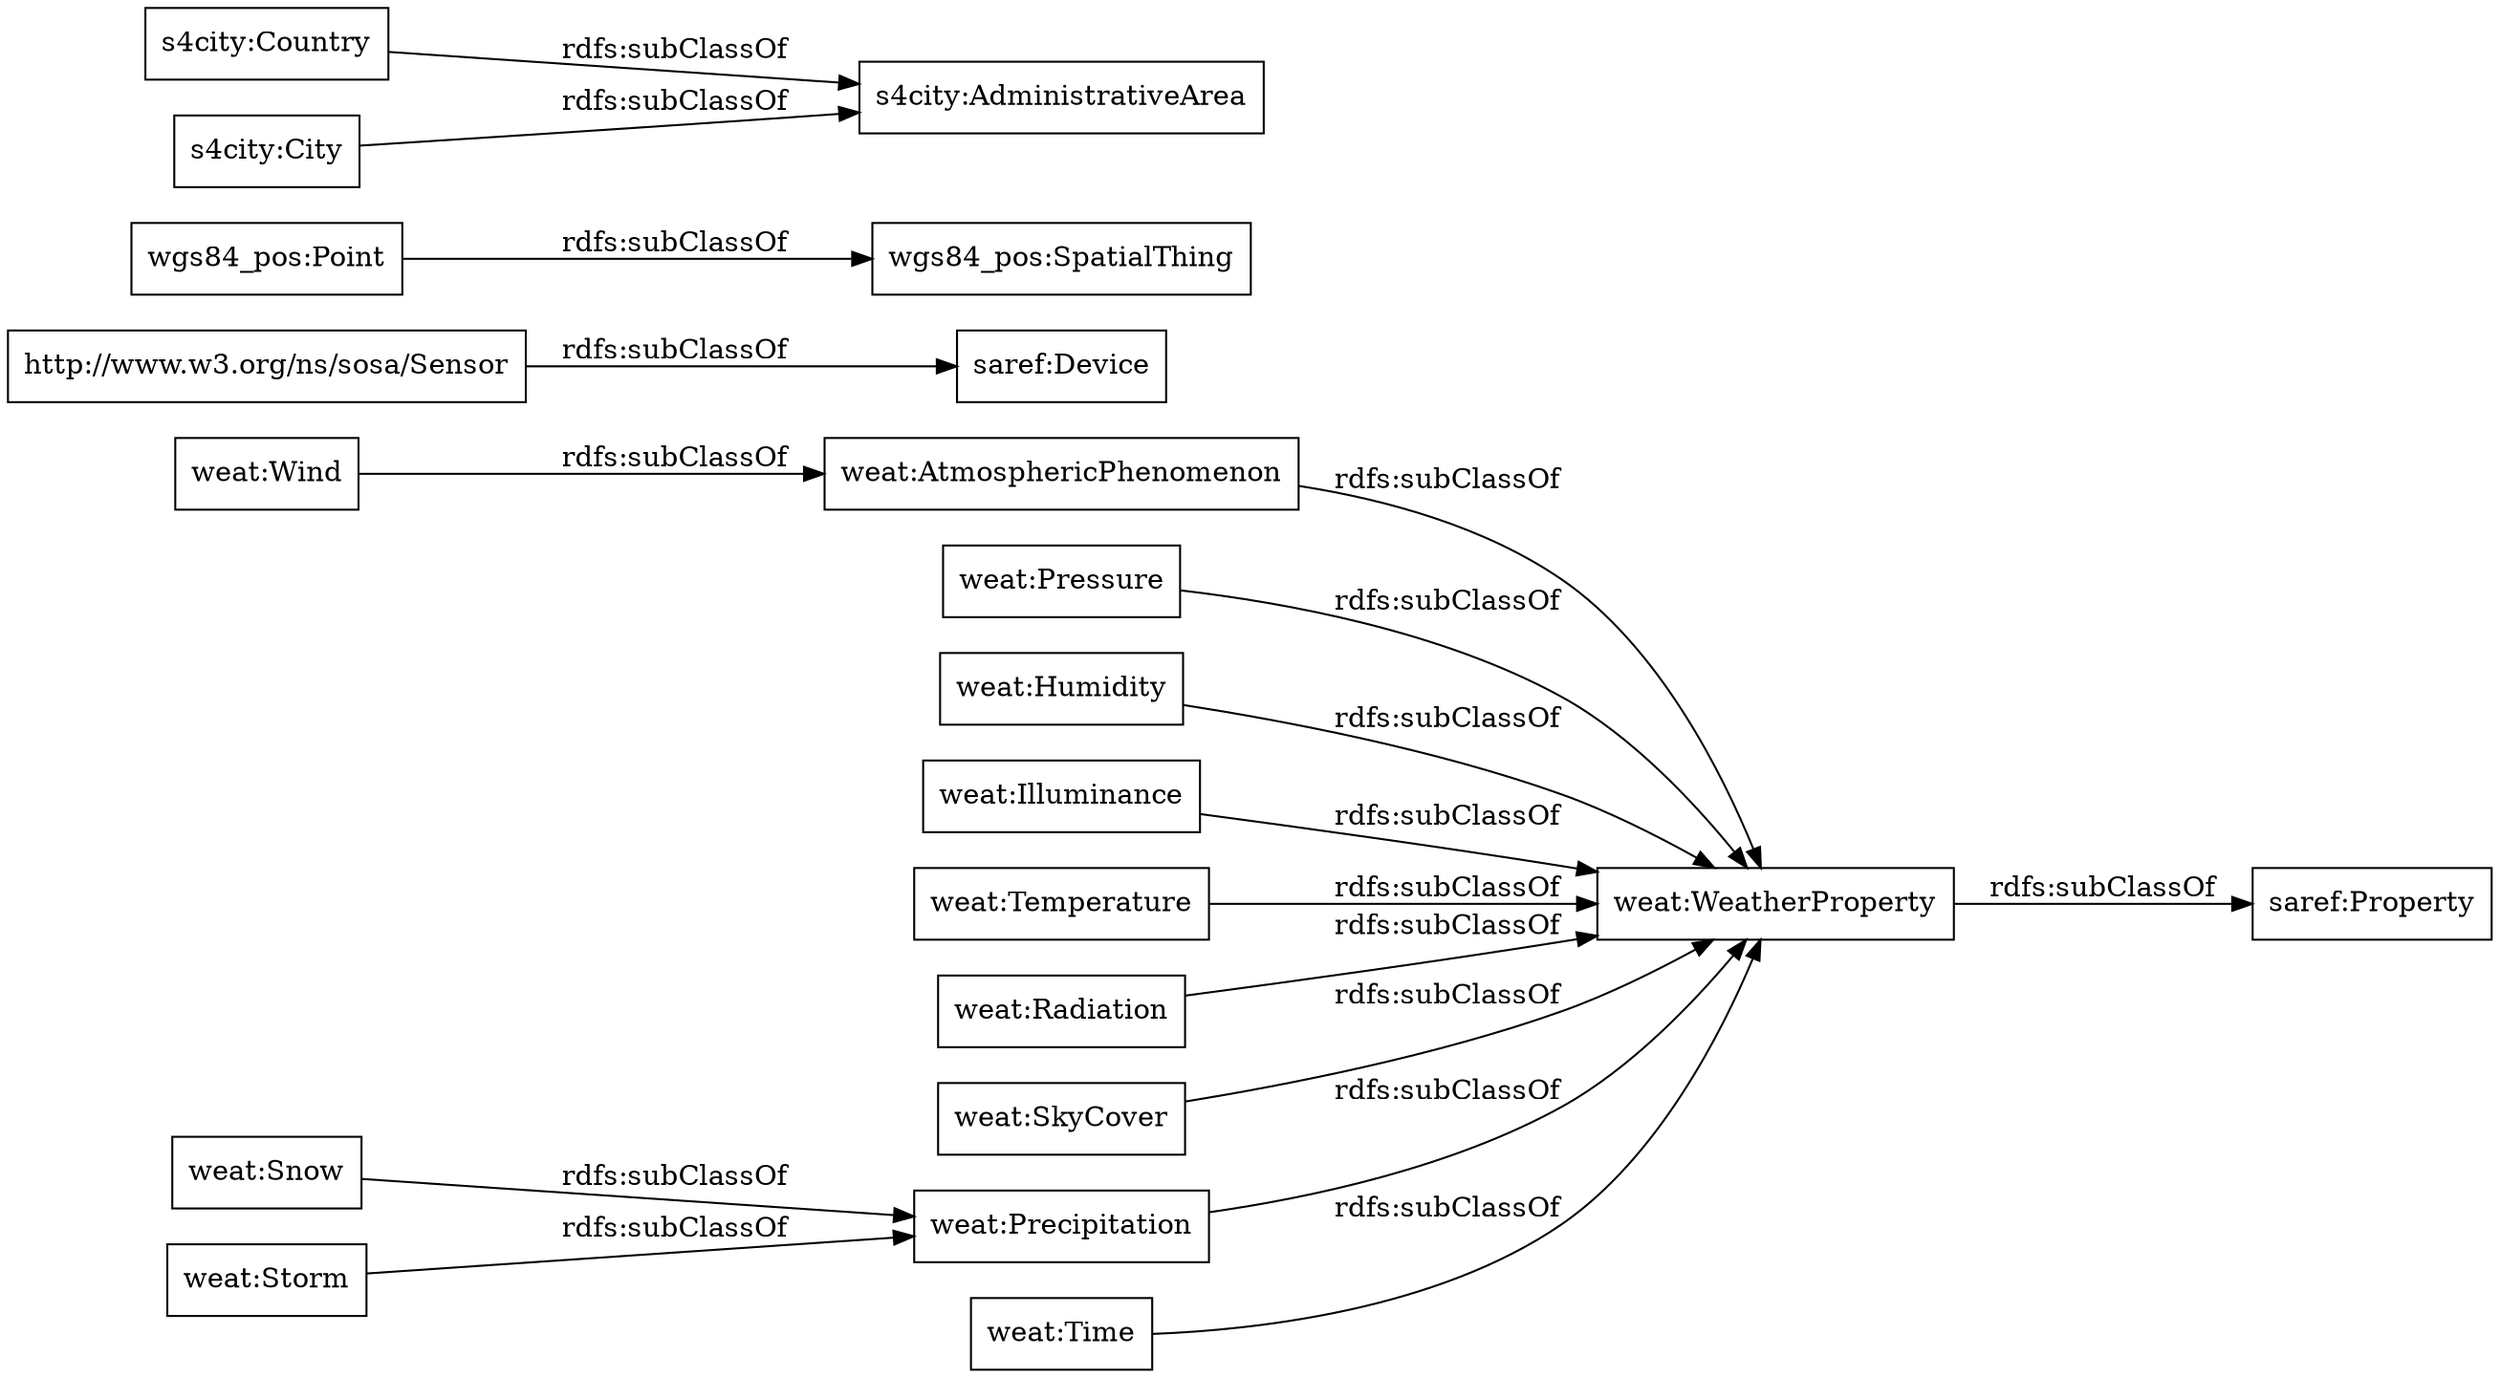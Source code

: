 digraph ar2dtool_diagram { 
rankdir=LR;
size="1000"
node [shape = rectangle, color="black"]; "weat:Snow" "weat:Pressure" "weat:Humidity" "saref:Device" "weat:Illuminance" "weat:Temperature" "weat:WeatherProperty" "weat:Radiation" "weat:SkyCover" "wgs84_pos:SpatialThing" "weat:AtmosphericPhenomenon" "s4city:Country" "s4city:AdministrativeArea" "weat:Storm" "weat:Time" "http://www.w3.org/ns/sosa/Sensor" "saref:Property" "s4city:City" "wgs84_pos:Point" "weat:Wind" "weat:Precipitation" ; /*classes style*/
	"weat:WeatherProperty" -> "saref:Property" [ label = "rdfs:subClassOf" ];
	"weat:Illuminance" -> "weat:WeatherProperty" [ label = "rdfs:subClassOf" ];
	"weat:SkyCover" -> "weat:WeatherProperty" [ label = "rdfs:subClassOf" ];
	"weat:Time" -> "weat:WeatherProperty" [ label = "rdfs:subClassOf" ];
	"weat:Radiation" -> "weat:WeatherProperty" [ label = "rdfs:subClassOf" ];
	"weat:Wind" -> "weat:AtmosphericPhenomenon" [ label = "rdfs:subClassOf" ];
	"weat:Pressure" -> "weat:WeatherProperty" [ label = "rdfs:subClassOf" ];
	"wgs84_pos:Point" -> "wgs84_pos:SpatialThing" [ label = "rdfs:subClassOf" ];
	"s4city:City" -> "s4city:AdministrativeArea" [ label = "rdfs:subClassOf" ];
	"weat:Temperature" -> "weat:WeatherProperty" [ label = "rdfs:subClassOf" ];
	"weat:Snow" -> "weat:Precipitation" [ label = "rdfs:subClassOf" ];
	"weat:Precipitation" -> "weat:WeatherProperty" [ label = "rdfs:subClassOf" ];
	"http://www.w3.org/ns/sosa/Sensor" -> "saref:Device" [ label = "rdfs:subClassOf" ];
	"weat:AtmosphericPhenomenon" -> "weat:WeatherProperty" [ label = "rdfs:subClassOf" ];
	"weat:Storm" -> "weat:Precipitation" [ label = "rdfs:subClassOf" ];
	"weat:Humidity" -> "weat:WeatherProperty" [ label = "rdfs:subClassOf" ];
	"s4city:Country" -> "s4city:AdministrativeArea" [ label = "rdfs:subClassOf" ];

}
